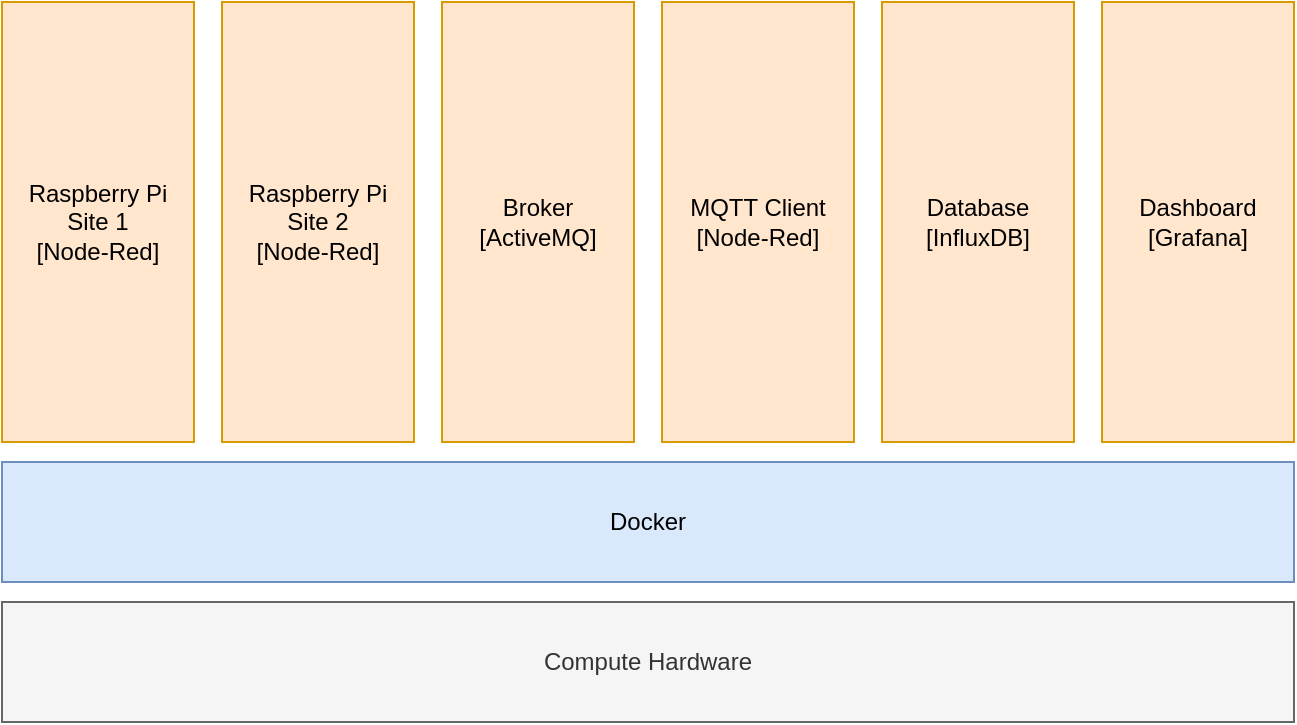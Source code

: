 <mxfile version="14.1.8" type="device"><diagram id="-HHH3BazxRdafT0zogxN" name="Page-1"><mxGraphModel dx="1086" dy="816" grid="1" gridSize="10" guides="1" tooltips="1" connect="1" arrows="1" fold="1" page="1" pageScale="1" pageWidth="827" pageHeight="1169" math="0" shadow="0"><root><mxCell id="0"/><mxCell id="1" parent="0"/><mxCell id="dQtmcmPob2SsTojTV86R-1" value="Docker" style="rounded=0;whiteSpace=wrap;html=1;fillColor=#dae8fc;strokeColor=#6c8ebf;" parent="1" vertex="1"><mxGeometry x="80" y="330" width="646" height="60" as="geometry"/></mxCell><mxCell id="dQtmcmPob2SsTojTV86R-3" value="Compute Hardware" style="rounded=0;whiteSpace=wrap;html=1;fillColor=#f5f5f5;strokeColor=#666666;fontColor=#333333;" parent="1" vertex="1"><mxGeometry x="80" y="400" width="646" height="60" as="geometry"/></mxCell><mxCell id="dQtmcmPob2SsTojTV86R-4" value="Raspberry Pi&lt;br&gt;Site 1&lt;br&gt;[Node-Red]" style="rounded=0;whiteSpace=wrap;html=1;fillColor=#ffe6cc;strokeColor=#d79b00;" parent="1" vertex="1"><mxGeometry x="80" y="100" width="96" height="220" as="geometry"/></mxCell><mxCell id="dQtmcmPob2SsTojTV86R-5" value="Broker&lt;br&gt;[ActiveMQ]" style="rounded=0;whiteSpace=wrap;html=1;fillColor=#ffe6cc;strokeColor=#d79b00;" parent="1" vertex="1"><mxGeometry x="300" y="100" width="96" height="220" as="geometry"/></mxCell><mxCell id="dQtmcmPob2SsTojTV86R-6" value="Database&lt;br&gt;[InfluxDB]" style="rounded=0;whiteSpace=wrap;html=1;fillColor=#ffe6cc;strokeColor=#d79b00;" parent="1" vertex="1"><mxGeometry x="520" y="100" width="96" height="220" as="geometry"/></mxCell><mxCell id="dQtmcmPob2SsTojTV86R-7" value="Dashboard&lt;br&gt;[Grafana]" style="rounded=0;whiteSpace=wrap;html=1;fillColor=#ffe6cc;strokeColor=#d79b00;" parent="1" vertex="1"><mxGeometry x="630" y="100" width="96" height="220" as="geometry"/></mxCell><mxCell id="MR1UTgR5QfCT7Oes-mWE-1" value="Raspberry Pi&lt;br&gt;Site 2&lt;br&gt;[Node-Red]" style="rounded=0;whiteSpace=wrap;html=1;fillColor=#ffe6cc;strokeColor=#d79b00;" vertex="1" parent="1"><mxGeometry x="190" y="100" width="96" height="220" as="geometry"/></mxCell><mxCell id="MR1UTgR5QfCT7Oes-mWE-2" value="MQTT Client&lt;br&gt;[Node-Red]" style="rounded=0;whiteSpace=wrap;html=1;fillColor=#ffe6cc;strokeColor=#d79b00;" vertex="1" parent="1"><mxGeometry x="410" y="100" width="96" height="220" as="geometry"/></mxCell></root></mxGraphModel></diagram></mxfile>